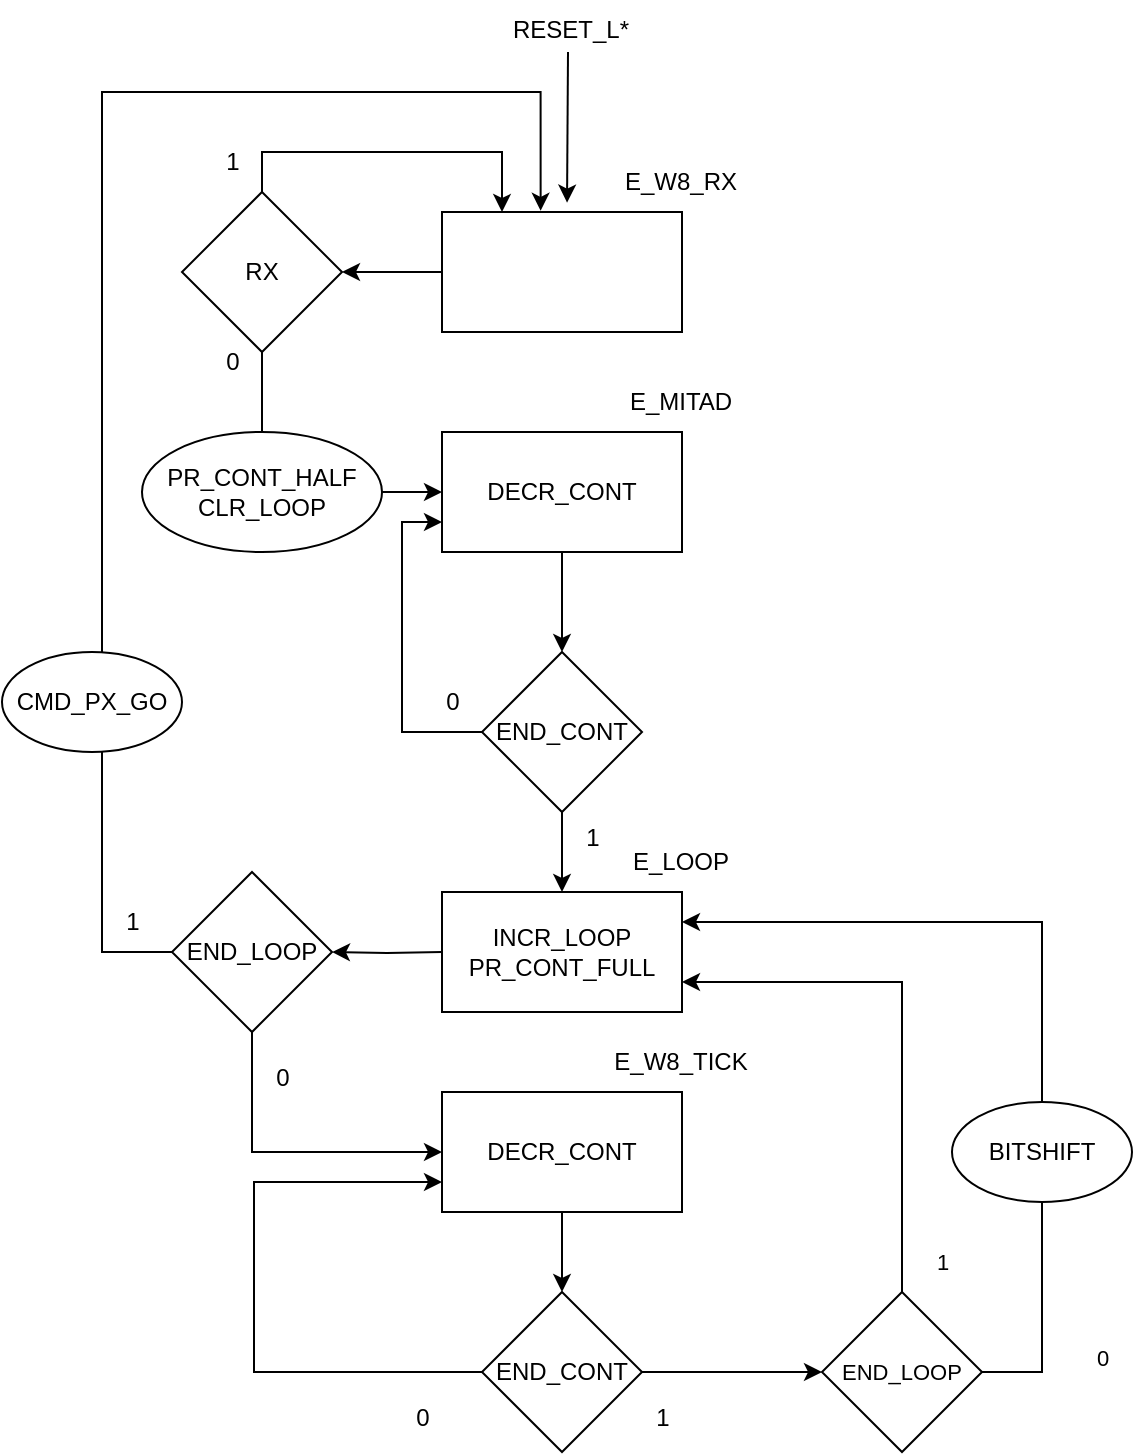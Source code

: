 <mxfile version="22.1.21" type="device">
  <diagram name="Página-1" id="4Sf7SvA4lHEcUsebIqKW">
    <mxGraphModel dx="1886" dy="900" grid="1" gridSize="10" guides="1" tooltips="1" connect="1" arrows="1" fold="1" page="1" pageScale="1" pageWidth="827" pageHeight="1169" math="0" shadow="0">
      <root>
        <mxCell id="0" />
        <mxCell id="1" parent="0" />
        <mxCell id="j6klkLQYV-LLXTHT6G_R-7" style="edgeStyle=orthogonalEdgeStyle;rounded=0;orthogonalLoop=1;jettySize=auto;html=1;entryX=1;entryY=0.5;entryDx=0;entryDy=0;" parent="1" source="j6klkLQYV-LLXTHT6G_R-1" target="j6klkLQYV-LLXTHT6G_R-2" edge="1">
          <mxGeometry relative="1" as="geometry" />
        </mxCell>
        <mxCell id="j6klkLQYV-LLXTHT6G_R-1" value="" style="rounded=0;whiteSpace=wrap;html=1;" parent="1" vertex="1">
          <mxGeometry x="330" y="200" width="120" height="60" as="geometry" />
        </mxCell>
        <mxCell id="j6klkLQYV-LLXTHT6G_R-8" style="edgeStyle=orthogonalEdgeStyle;rounded=0;orthogonalLoop=1;jettySize=auto;html=1;entryX=0.25;entryY=0;entryDx=0;entryDy=0;" parent="1" source="j6klkLQYV-LLXTHT6G_R-2" target="j6klkLQYV-LLXTHT6G_R-1" edge="1">
          <mxGeometry relative="1" as="geometry">
            <Array as="points">
              <mxPoint x="240" y="170" />
              <mxPoint x="360" y="170" />
            </Array>
          </mxGeometry>
        </mxCell>
        <mxCell id="j6klkLQYV-LLXTHT6G_R-11" style="edgeStyle=orthogonalEdgeStyle;rounded=0;orthogonalLoop=1;jettySize=auto;html=1;endArrow=none;endFill=0;" parent="1" source="j6klkLQYV-LLXTHT6G_R-2" target="j6klkLQYV-LLXTHT6G_R-10" edge="1">
          <mxGeometry relative="1" as="geometry" />
        </mxCell>
        <mxCell id="j6klkLQYV-LLXTHT6G_R-2" value="RX" style="rhombus;whiteSpace=wrap;html=1;" parent="1" vertex="1">
          <mxGeometry x="200" y="190" width="80" height="80" as="geometry" />
        </mxCell>
        <mxCell id="j6klkLQYV-LLXTHT6G_R-18" style="edgeStyle=orthogonalEdgeStyle;rounded=0;orthogonalLoop=1;jettySize=auto;html=1;entryX=0.5;entryY=0;entryDx=0;entryDy=0;" parent="1" source="j6klkLQYV-LLXTHT6G_R-6" target="j6klkLQYV-LLXTHT6G_R-17" edge="1">
          <mxGeometry relative="1" as="geometry" />
        </mxCell>
        <mxCell id="j6klkLQYV-LLXTHT6G_R-6" value="DECR_CONT" style="rounded=0;whiteSpace=wrap;html=1;" parent="1" vertex="1">
          <mxGeometry x="330" y="310" width="120" height="60" as="geometry" />
        </mxCell>
        <mxCell id="j6klkLQYV-LLXTHT6G_R-12" style="edgeStyle=orthogonalEdgeStyle;rounded=0;orthogonalLoop=1;jettySize=auto;html=1;entryX=0;entryY=0.5;entryDx=0;entryDy=0;" parent="1" source="j6klkLQYV-LLXTHT6G_R-10" target="j6klkLQYV-LLXTHT6G_R-6" edge="1">
          <mxGeometry relative="1" as="geometry" />
        </mxCell>
        <mxCell id="j6klkLQYV-LLXTHT6G_R-10" value="PR_CONT_HALF&lt;br&gt;CLR_LOOP" style="ellipse;whiteSpace=wrap;html=1;" parent="1" vertex="1">
          <mxGeometry x="180" y="310" width="120" height="60" as="geometry" />
        </mxCell>
        <mxCell id="j6klkLQYV-LLXTHT6G_R-13" value="0" style="text;html=1;align=center;verticalAlign=middle;resizable=0;points=[];autosize=1;strokeColor=none;fillColor=none;" parent="1" vertex="1">
          <mxGeometry x="210" y="260" width="30" height="30" as="geometry" />
        </mxCell>
        <mxCell id="j6klkLQYV-LLXTHT6G_R-14" value="1" style="text;html=1;align=center;verticalAlign=middle;resizable=0;points=[];autosize=1;strokeColor=none;fillColor=none;" parent="1" vertex="1">
          <mxGeometry x="210" y="160" width="30" height="30" as="geometry" />
        </mxCell>
        <mxCell id="j6klkLQYV-LLXTHT6G_R-15" value="E_MITAD" style="text;html=1;align=center;verticalAlign=middle;resizable=0;points=[];autosize=1;strokeColor=none;fillColor=none;" parent="1" vertex="1">
          <mxGeometry x="414" y="280" width="70" height="30" as="geometry" />
        </mxCell>
        <mxCell id="j6klkLQYV-LLXTHT6G_R-16" value="E_W8_RX" style="text;html=1;align=center;verticalAlign=middle;resizable=0;points=[];autosize=1;strokeColor=none;fillColor=none;" parent="1" vertex="1">
          <mxGeometry x="409" y="170" width="80" height="30" as="geometry" />
        </mxCell>
        <mxCell id="j6klkLQYV-LLXTHT6G_R-19" style="edgeStyle=orthogonalEdgeStyle;rounded=0;orthogonalLoop=1;jettySize=auto;html=1;entryX=0;entryY=0.75;entryDx=0;entryDy=0;" parent="1" source="j6klkLQYV-LLXTHT6G_R-17" target="j6klkLQYV-LLXTHT6G_R-6" edge="1">
          <mxGeometry relative="1" as="geometry">
            <Array as="points">
              <mxPoint x="310" y="460" />
              <mxPoint x="310" y="355" />
            </Array>
          </mxGeometry>
        </mxCell>
        <mxCell id="j6klkLQYV-LLXTHT6G_R-21" style="edgeStyle=orthogonalEdgeStyle;rounded=0;orthogonalLoop=1;jettySize=auto;html=1;entryX=0.5;entryY=0;entryDx=0;entryDy=0;" parent="1" source="j6klkLQYV-LLXTHT6G_R-17" target="j6klkLQYV-LLXTHT6G_R-20" edge="1">
          <mxGeometry relative="1" as="geometry" />
        </mxCell>
        <mxCell id="j6klkLQYV-LLXTHT6G_R-17" value="END_CONT" style="rhombus;whiteSpace=wrap;html=1;" parent="1" vertex="1">
          <mxGeometry x="350" y="420" width="80" height="80" as="geometry" />
        </mxCell>
        <mxCell id="j6klkLQYV-LLXTHT6G_R-20" value="INCR_LOOP&lt;br&gt;PR_CONT_FULL" style="whiteSpace=wrap;html=1;" parent="1" vertex="1">
          <mxGeometry x="330" y="540" width="120" height="60" as="geometry" />
        </mxCell>
        <mxCell id="j6klkLQYV-LLXTHT6G_R-22" value="0" style="text;html=1;align=center;verticalAlign=middle;resizable=0;points=[];autosize=1;strokeColor=none;fillColor=none;" parent="1" vertex="1">
          <mxGeometry x="320" y="430" width="30" height="30" as="geometry" />
        </mxCell>
        <mxCell id="j6klkLQYV-LLXTHT6G_R-23" value="1" style="text;html=1;align=center;verticalAlign=middle;resizable=0;points=[];autosize=1;strokeColor=none;fillColor=none;" parent="1" vertex="1">
          <mxGeometry x="390" y="498" width="30" height="30" as="geometry" />
        </mxCell>
        <mxCell id="j6klkLQYV-LLXTHT6G_R-24" value="E_LOOP" style="text;html=1;align=center;verticalAlign=middle;resizable=0;points=[];autosize=1;strokeColor=none;fillColor=none;" parent="1" vertex="1">
          <mxGeometry x="414" y="510" width="70" height="30" as="geometry" />
        </mxCell>
        <mxCell id="j6klkLQYV-LLXTHT6G_R-25" value="" style="edgeStyle=none;orthogonalLoop=1;jettySize=auto;html=1;rounded=0;entryX=0.521;entryY=-0.078;entryDx=0;entryDy=0;entryPerimeter=0;" parent="1" target="j6klkLQYV-LLXTHT6G_R-1" edge="1">
          <mxGeometry width="100" relative="1" as="geometry">
            <mxPoint x="393" y="120" as="sourcePoint" />
            <mxPoint x="500" y="120" as="targetPoint" />
            <Array as="points" />
          </mxGeometry>
        </mxCell>
        <mxCell id="j6klkLQYV-LLXTHT6G_R-26" value="RESET_L*" style="text;html=1;align=center;verticalAlign=middle;resizable=0;points=[];autosize=1;strokeColor=none;fillColor=none;" parent="1" vertex="1">
          <mxGeometry x="354" y="94" width="80" height="30" as="geometry" />
        </mxCell>
        <mxCell id="j6klkLQYV-LLXTHT6G_R-31" style="edgeStyle=orthogonalEdgeStyle;rounded=0;orthogonalLoop=1;jettySize=auto;html=1;entryX=1;entryY=0.5;entryDx=0;entryDy=0;" parent="1" target="j6klkLQYV-LLXTHT6G_R-33" edge="1">
          <mxGeometry relative="1" as="geometry">
            <mxPoint x="280" y="570" as="targetPoint" />
            <mxPoint x="330" y="570" as="sourcePoint" />
          </mxGeometry>
        </mxCell>
        <mxCell id="j6klkLQYV-LLXTHT6G_R-39" style="edgeStyle=orthogonalEdgeStyle;rounded=0;orthogonalLoop=1;jettySize=auto;html=1;entryX=0;entryY=0.5;entryDx=0;entryDy=0;" parent="1" source="j6klkLQYV-LLXTHT6G_R-33" target="j6klkLQYV-LLXTHT6G_R-38" edge="1">
          <mxGeometry relative="1" as="geometry">
            <Array as="points">
              <mxPoint x="235" y="670" />
            </Array>
          </mxGeometry>
        </mxCell>
        <mxCell id="j6klkLQYV-LLXTHT6G_R-33" value="END_LOOP" style="rhombus;whiteSpace=wrap;html=1;" parent="1" vertex="1">
          <mxGeometry x="195" y="530" width="80" height="80" as="geometry" />
        </mxCell>
        <mxCell id="j6klkLQYV-LLXTHT6G_R-35" style="edgeStyle=orthogonalEdgeStyle;rounded=0;orthogonalLoop=1;jettySize=auto;html=1;entryX=0.411;entryY=-0.01;entryDx=0;entryDy=0;entryPerimeter=0;" parent="1" source="j6klkLQYV-LLXTHT6G_R-33" target="j6klkLQYV-LLXTHT6G_R-1" edge="1">
          <mxGeometry relative="1" as="geometry">
            <Array as="points">
              <mxPoint x="160" y="570" />
              <mxPoint x="160" y="140" />
              <mxPoint x="379" y="140" />
            </Array>
          </mxGeometry>
        </mxCell>
        <mxCell id="j6klkLQYV-LLXTHT6G_R-34" value="CMD_PX_GO" style="ellipse;whiteSpace=wrap;html=1;" parent="1" vertex="1">
          <mxGeometry x="110" y="420" width="90" height="50" as="geometry" />
        </mxCell>
        <mxCell id="j6klkLQYV-LLXTHT6G_R-37" value="1" style="text;html=1;align=center;verticalAlign=middle;resizable=0;points=[];autosize=1;strokeColor=none;fillColor=none;" parent="1" vertex="1">
          <mxGeometry x="160" y="540" width="30" height="30" as="geometry" />
        </mxCell>
        <mxCell id="j6klkLQYV-LLXTHT6G_R-44" style="edgeStyle=orthogonalEdgeStyle;rounded=0;orthogonalLoop=1;jettySize=auto;html=1;" parent="1" source="j6klkLQYV-LLXTHT6G_R-38" target="j6klkLQYV-LLXTHT6G_R-41" edge="1">
          <mxGeometry relative="1" as="geometry" />
        </mxCell>
        <mxCell id="j6klkLQYV-LLXTHT6G_R-38" value="DECR_CONT" style="whiteSpace=wrap;html=1;" parent="1" vertex="1">
          <mxGeometry x="330" y="640" width="120" height="60" as="geometry" />
        </mxCell>
        <mxCell id="j6klkLQYV-LLXTHT6G_R-40" value="0" style="text;html=1;align=center;verticalAlign=middle;resizable=0;points=[];autosize=1;strokeColor=none;fillColor=none;" parent="1" vertex="1">
          <mxGeometry x="235" y="618" width="30" height="30" as="geometry" />
        </mxCell>
        <mxCell id="j6klkLQYV-LLXTHT6G_R-43" style="edgeStyle=orthogonalEdgeStyle;rounded=0;orthogonalLoop=1;jettySize=auto;html=1;entryX=0;entryY=0.75;entryDx=0;entryDy=0;" parent="1" source="j6klkLQYV-LLXTHT6G_R-41" target="j6klkLQYV-LLXTHT6G_R-38" edge="1">
          <mxGeometry relative="1" as="geometry">
            <Array as="points">
              <mxPoint x="236" y="780" />
              <mxPoint x="236" y="685" />
            </Array>
          </mxGeometry>
        </mxCell>
        <mxCell id="j6klkLQYV-LLXTHT6G_R-57" style="edgeStyle=orthogonalEdgeStyle;shape=connector;rounded=0;orthogonalLoop=1;jettySize=auto;html=1;labelBackgroundColor=default;strokeColor=default;align=center;verticalAlign=middle;fontFamily=Helvetica;fontSize=11;fontColor=default;endArrow=classic;" parent="1" source="j6klkLQYV-LLXTHT6G_R-41" target="j6klkLQYV-LLXTHT6G_R-52" edge="1">
          <mxGeometry relative="1" as="geometry" />
        </mxCell>
        <mxCell id="j6klkLQYV-LLXTHT6G_R-41" value="END_CONT" style="rhombus;whiteSpace=wrap;html=1;" parent="1" vertex="1">
          <mxGeometry x="350" y="740" width="80" height="80" as="geometry" />
        </mxCell>
        <mxCell id="j6klkLQYV-LLXTHT6G_R-42" value="E_W8_TICK" style="text;html=1;align=center;verticalAlign=middle;resizable=0;points=[];autosize=1;strokeColor=none;fillColor=none;" parent="1" vertex="1">
          <mxGeometry x="404" y="610" width="90" height="30" as="geometry" />
        </mxCell>
        <mxCell id="j6klkLQYV-LLXTHT6G_R-55" style="edgeStyle=orthogonalEdgeStyle;shape=connector;rounded=0;orthogonalLoop=1;jettySize=auto;html=1;entryX=1;entryY=0.75;entryDx=0;entryDy=0;labelBackgroundColor=default;strokeColor=default;align=center;verticalAlign=middle;fontFamily=Helvetica;fontSize=11;fontColor=default;endArrow=classic;" parent="1" source="j6klkLQYV-LLXTHT6G_R-52" target="j6klkLQYV-LLXTHT6G_R-20" edge="1">
          <mxGeometry relative="1" as="geometry">
            <Array as="points">
              <mxPoint x="560" y="585" />
            </Array>
          </mxGeometry>
        </mxCell>
        <mxCell id="j6klkLQYV-LLXTHT6G_R-56" style="edgeStyle=orthogonalEdgeStyle;shape=connector;rounded=0;orthogonalLoop=1;jettySize=auto;html=1;entryX=1;entryY=0.25;entryDx=0;entryDy=0;labelBackgroundColor=default;strokeColor=default;align=center;verticalAlign=middle;fontFamily=Helvetica;fontSize=11;fontColor=default;endArrow=classic;" parent="1" source="j6klkLQYV-LLXTHT6G_R-52" target="j6klkLQYV-LLXTHT6G_R-20" edge="1">
          <mxGeometry relative="1" as="geometry">
            <Array as="points">
              <mxPoint x="630" y="780" />
              <mxPoint x="630" y="555" />
            </Array>
          </mxGeometry>
        </mxCell>
        <mxCell id="j6klkLQYV-LLXTHT6G_R-52" value="END_LOOP" style="rhombus;whiteSpace=wrap;html=1;fontFamily=Helvetica;fontSize=11;fontColor=default;" parent="1" vertex="1">
          <mxGeometry x="520" y="740" width="80" height="80" as="geometry" />
        </mxCell>
        <mxCell id="j6klkLQYV-LLXTHT6G_R-58" value="0" style="text;html=1;align=center;verticalAlign=middle;resizable=0;points=[];autosize=1;strokeColor=none;fillColor=none;fontSize=11;fontFamily=Helvetica;fontColor=default;" parent="1" vertex="1">
          <mxGeometry x="645" y="758" width="30" height="30" as="geometry" />
        </mxCell>
        <mxCell id="j6klkLQYV-LLXTHT6G_R-59" value="1" style="text;html=1;align=center;verticalAlign=middle;resizable=0;points=[];autosize=1;strokeColor=none;fillColor=none;fontSize=11;fontFamily=Helvetica;fontColor=default;" parent="1" vertex="1">
          <mxGeometry x="565" y="710" width="30" height="30" as="geometry" />
        </mxCell>
        <mxCell id="j6klkLQYV-LLXTHT6G_R-60" value="BITSHIFT" style="ellipse;whiteSpace=wrap;html=1;" parent="1" vertex="1">
          <mxGeometry x="585" y="645" width="90" height="50" as="geometry" />
        </mxCell>
        <mxCell id="69AzLVRRSVUxRjCdjmL3-1" value="0" style="text;html=1;align=center;verticalAlign=middle;resizable=0;points=[];autosize=1;strokeColor=none;fillColor=none;" vertex="1" parent="1">
          <mxGeometry x="305" y="788" width="30" height="30" as="geometry" />
        </mxCell>
        <mxCell id="69AzLVRRSVUxRjCdjmL3-3" value="1" style="text;html=1;align=center;verticalAlign=middle;resizable=0;points=[];autosize=1;strokeColor=none;fillColor=none;" vertex="1" parent="1">
          <mxGeometry x="425" y="788" width="30" height="30" as="geometry" />
        </mxCell>
      </root>
    </mxGraphModel>
  </diagram>
</mxfile>
